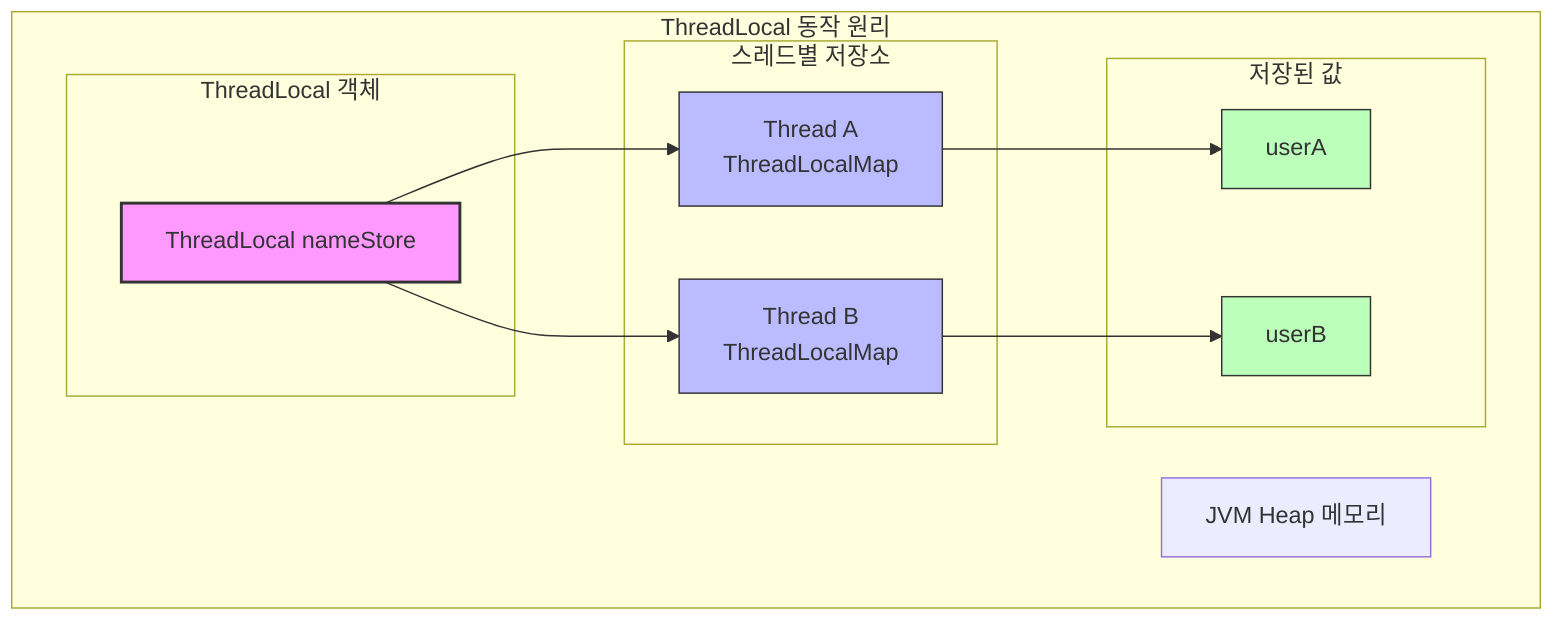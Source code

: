 graph TD
    subgraph "ThreadLocal 동작 원리"
        A[JVM Heap 메모리]
        
        subgraph "ThreadLocal 객체"
            TL[ThreadLocal nameStore]
        end
        
        subgraph "스레드별 저장소"
            TA[Thread A<br>ThreadLocalMap]
            TB[Thread B<br>ThreadLocalMap]
        end
        
        subgraph "저장된 값"
            VA["userA"]
            VB["userB"]
        end
        
        TL --> TA
        TL --> TB
        TA --> VA
        TB --> VB
    end
    
    style TL fill:#f9f,stroke:#333,stroke-width:2px
    style TA fill:#bbf,stroke:#333,stroke-width:1px
    style TB fill:#bbf,stroke:#333,stroke-width:1px
    style VA fill:#bfb,stroke:#333,stroke-width:1px
    style VB fill:#bfb,stroke:#333,stroke-width:1px